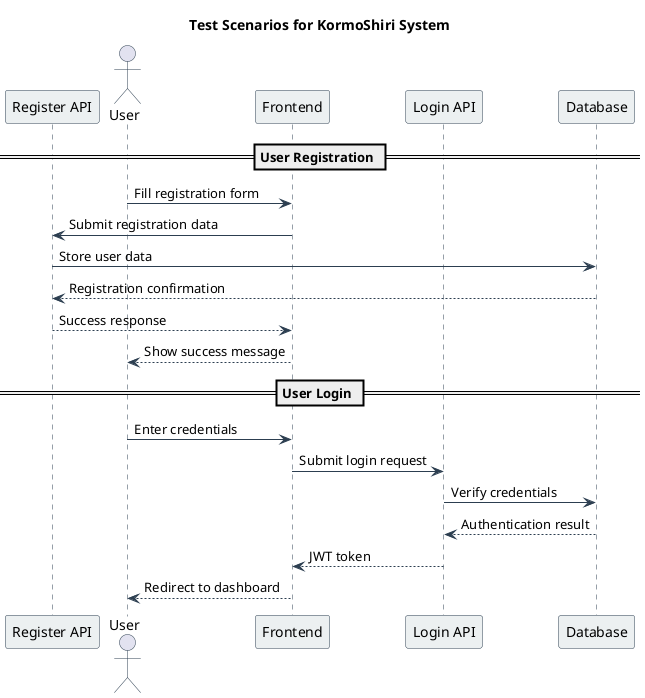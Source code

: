 @startuml Test Scenarios

skinparam backgroundColor white
skinparam handwritten false
skinparam defaultFontName Arial
skinparam sequence {
    ArrowColor #2C3E50
    ActorBorderColor #2C3E50
    LifeLineBorderColor #2C3E50
    LifeLineBackgroundColor #ECF0F1
    ParticipantBorderColor #2C3E50
    ParticipantBackgroundColor #ECF0F1
}

title Test Scenarios for KormoShiri System

' User Authentication Scenarios
== User Registration ==
actor User
participant "Frontend" as FE
participant "Register API" as RA
participant "Database" as DB

User -> FE: Fill registration form
FE -> RA: Submit registration data
RA -> DB: Store user data
DB --> RA: Registration confirmation
RA --> FE: Success response
FE --> User: Show success message

== User Login ==
actor User
participant "Frontend" as FE
participant "Login API" as LA
participant "Database" as DB

User -> FE: Enter credentials
FE -> LA: Submit login request
LA -> DB: Verify credentials
DB --> LA: Authentication result
LA --> FE: JWT token
FE --> User: Redirect to dashboard

' Portfolio Management Scenarios
' Project Management Scenarios
' Learning Hub Scenarios
' Career Roadmap Scenarios
' Soft Skills Assessment Scenarios
' Recruiter Interaction Scenarios

@enduml 